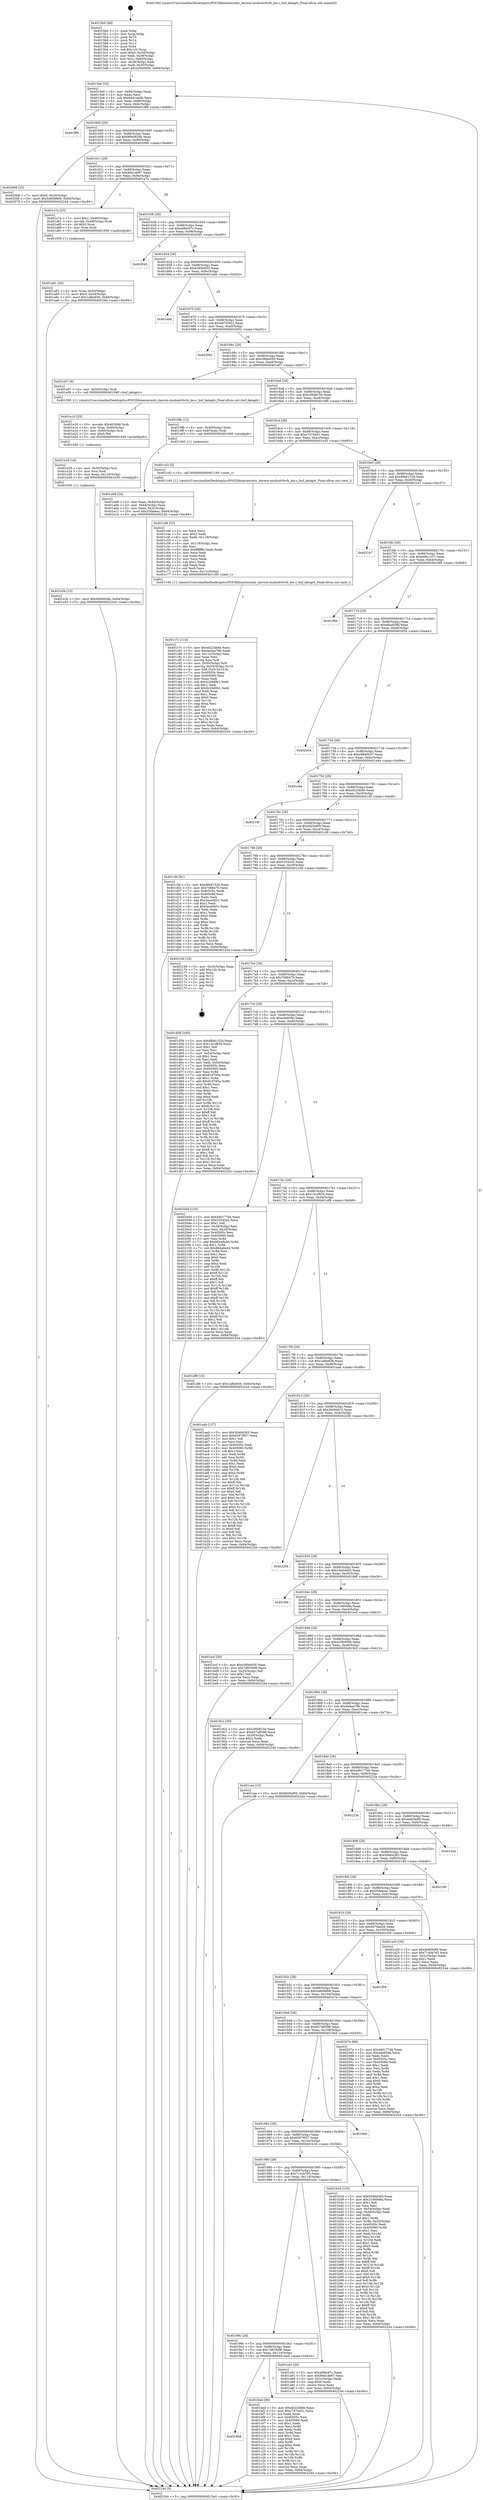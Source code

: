 digraph "0x4015b0" {
  label = "0x4015b0 (/mnt/c/Users/mathe/Desktop/tcc/POCII/binaries/extr_darwin-xnubsdvfsvfs_bio.c_buf_dataptr_Final-ollvm.out::main(0))"
  labelloc = "t"
  node[shape=record]

  Entry [label="",width=0.3,height=0.3,shape=circle,fillcolor=black,style=filled]
  "0x4015e0" [label="{
     0x4015e0 [32]\l
     | [instrs]\l
     &nbsp;&nbsp;0x4015e0 \<+6\>: mov -0x84(%rbp),%eax\l
     &nbsp;&nbsp;0x4015e6 \<+2\>: mov %eax,%ecx\l
     &nbsp;&nbsp;0x4015e8 \<+6\>: sub $0x8441abdb,%ecx\l
     &nbsp;&nbsp;0x4015ee \<+6\>: mov %eax,-0x88(%rbp)\l
     &nbsp;&nbsp;0x4015f4 \<+6\>: mov %ecx,-0x8c(%rbp)\l
     &nbsp;&nbsp;0x4015fa \<+6\>: je 0000000000401f86 \<main+0x9d6\>\l
  }"]
  "0x401f86" [label="{
     0x401f86\l
  }", style=dashed]
  "0x401600" [label="{
     0x401600 [28]\l
     | [instrs]\l
     &nbsp;&nbsp;0x401600 \<+5\>: jmp 0000000000401605 \<main+0x55\>\l
     &nbsp;&nbsp;0x401605 \<+6\>: mov -0x88(%rbp),%eax\l
     &nbsp;&nbsp;0x40160b \<+5\>: sub $0x90b083db,%eax\l
     &nbsp;&nbsp;0x401610 \<+6\>: mov %eax,-0x90(%rbp)\l
     &nbsp;&nbsp;0x401616 \<+6\>: je 0000000000402068 \<main+0xab8\>\l
  }"]
  Exit [label="",width=0.3,height=0.3,shape=circle,fillcolor=black,style=filled,peripheries=2]
  "0x402068" [label="{
     0x402068 [22]\l
     | [instrs]\l
     &nbsp;&nbsp;0x402068 \<+7\>: movl $0x0,-0x34(%rbp)\l
     &nbsp;&nbsp;0x40206f \<+10\>: movl $0x5d608868,-0x84(%rbp)\l
     &nbsp;&nbsp;0x402079 \<+5\>: jmp 0000000000402244 \<main+0xc94\>\l
  }"]
  "0x40161c" [label="{
     0x40161c [28]\l
     | [instrs]\l
     &nbsp;&nbsp;0x40161c \<+5\>: jmp 0000000000401621 \<main+0x71\>\l
     &nbsp;&nbsp;0x401621 \<+6\>: mov -0x88(%rbp),%eax\l
     &nbsp;&nbsp;0x401627 \<+5\>: sub $0x96d1de97,%eax\l
     &nbsp;&nbsp;0x40162c \<+6\>: mov %eax,-0x94(%rbp)\l
     &nbsp;&nbsp;0x401632 \<+6\>: je 0000000000401a7a \<main+0x4ca\>\l
  }"]
  "0x401e3b" [label="{
     0x401e3b [15]\l
     | [instrs]\l
     &nbsp;&nbsp;0x401e3b \<+10\>: movl $0x90b083db,-0x84(%rbp)\l
     &nbsp;&nbsp;0x401e45 \<+5\>: jmp 0000000000402244 \<main+0xc94\>\l
  }"]
  "0x401a7a" [label="{
     0x401a7a [23]\l
     | [instrs]\l
     &nbsp;&nbsp;0x401a7a \<+7\>: movl $0x1,-0x48(%rbp)\l
     &nbsp;&nbsp;0x401a81 \<+4\>: movslq -0x48(%rbp),%rax\l
     &nbsp;&nbsp;0x401a85 \<+4\>: shl $0x3,%rax\l
     &nbsp;&nbsp;0x401a89 \<+3\>: mov %rax,%rdi\l
     &nbsp;&nbsp;0x401a8c \<+5\>: call 0000000000401050 \<malloc@plt\>\l
     | [calls]\l
     &nbsp;&nbsp;0x401050 \{1\} (unknown)\l
  }"]
  "0x401638" [label="{
     0x401638 [28]\l
     | [instrs]\l
     &nbsp;&nbsp;0x401638 \<+5\>: jmp 000000000040163d \<main+0x8d\>\l
     &nbsp;&nbsp;0x40163d \<+6\>: mov -0x88(%rbp),%eax\l
     &nbsp;&nbsp;0x401643 \<+5\>: sub $0xa0fdc97c,%eax\l
     &nbsp;&nbsp;0x401648 \<+6\>: mov %eax,-0x98(%rbp)\l
     &nbsp;&nbsp;0x40164e \<+6\>: je 0000000000402045 \<main+0xa95\>\l
  }"]
  "0x401e29" [label="{
     0x401e29 [18]\l
     | [instrs]\l
     &nbsp;&nbsp;0x401e29 \<+4\>: mov -0x50(%rbp),%rsi\l
     &nbsp;&nbsp;0x401e2d \<+3\>: mov %rsi,%rdi\l
     &nbsp;&nbsp;0x401e30 \<+6\>: mov %eax,-0x120(%rbp)\l
     &nbsp;&nbsp;0x401e36 \<+5\>: call 0000000000401030 \<free@plt\>\l
     | [calls]\l
     &nbsp;&nbsp;0x401030 \{1\} (unknown)\l
  }"]
  "0x402045" [label="{
     0x402045\l
  }", style=dashed]
  "0x401654" [label="{
     0x401654 [28]\l
     | [instrs]\l
     &nbsp;&nbsp;0x401654 \<+5\>: jmp 0000000000401659 \<main+0xa9\>\l
     &nbsp;&nbsp;0x401659 \<+6\>: mov -0x88(%rbp),%eax\l
     &nbsp;&nbsp;0x40165f \<+5\>: sub $0xb385b650,%eax\l
     &nbsp;&nbsp;0x401664 \<+6\>: mov %eax,-0x9c(%rbp)\l
     &nbsp;&nbsp;0x40166a \<+6\>: je 0000000000401edd \<main+0x92d\>\l
  }"]
  "0x401e10" [label="{
     0x401e10 [25]\l
     | [instrs]\l
     &nbsp;&nbsp;0x401e10 \<+10\>: movabs $0x4030d6,%rdi\l
     &nbsp;&nbsp;0x401e1a \<+4\>: mov %rax,-0x60(%rbp)\l
     &nbsp;&nbsp;0x401e1e \<+4\>: mov -0x60(%rbp),%rsi\l
     &nbsp;&nbsp;0x401e22 \<+2\>: mov $0x0,%al\l
     &nbsp;&nbsp;0x401e24 \<+5\>: call 0000000000401040 \<printf@plt\>\l
     | [calls]\l
     &nbsp;&nbsp;0x401040 \{1\} (unknown)\l
  }"]
  "0x401edd" [label="{
     0x401edd\l
  }", style=dashed]
  "0x401670" [label="{
     0x401670 [28]\l
     | [instrs]\l
     &nbsp;&nbsp;0x401670 \<+5\>: jmp 0000000000401675 \<main+0xc5\>\l
     &nbsp;&nbsp;0x401675 \<+6\>: mov -0x88(%rbp),%eax\l
     &nbsp;&nbsp;0x40167b \<+5\>: sub $0xb67f2822,%eax\l
     &nbsp;&nbsp;0x401680 \<+6\>: mov %eax,-0xa0(%rbp)\l
     &nbsp;&nbsp;0x401686 \<+6\>: je 0000000000402002 \<main+0xa52\>\l
  }"]
  "0x401c7c" [label="{
     0x401c7c [114]\l
     | [instrs]\l
     &nbsp;&nbsp;0x401c7c \<+5\>: mov $0xeb224b8e,%ecx\l
     &nbsp;&nbsp;0x401c81 \<+5\>: mov $0x4a4aa78b,%edx\l
     &nbsp;&nbsp;0x401c86 \<+6\>: mov -0x11c(%rbp),%esi\l
     &nbsp;&nbsp;0x401c8c \<+3\>: imul %eax,%esi\l
     &nbsp;&nbsp;0x401c8f \<+3\>: movslq %esi,%r8\l
     &nbsp;&nbsp;0x401c92 \<+4\>: mov -0x50(%rbp),%r9\l
     &nbsp;&nbsp;0x401c96 \<+4\>: movslq -0x54(%rbp),%r10\l
     &nbsp;&nbsp;0x401c9a \<+4\>: mov %r8,(%r9,%r10,8)\l
     &nbsp;&nbsp;0x401c9e \<+7\>: mov 0x40505c,%eax\l
     &nbsp;&nbsp;0x401ca5 \<+7\>: mov 0x405060,%esi\l
     &nbsp;&nbsp;0x401cac \<+2\>: mov %eax,%edi\l
     &nbsp;&nbsp;0x401cae \<+6\>: sub $0x5c2dd0b1,%edi\l
     &nbsp;&nbsp;0x401cb4 \<+3\>: sub $0x1,%edi\l
     &nbsp;&nbsp;0x401cb7 \<+6\>: add $0x5c2dd0b1,%edi\l
     &nbsp;&nbsp;0x401cbd \<+3\>: imul %edi,%eax\l
     &nbsp;&nbsp;0x401cc0 \<+3\>: and $0x1,%eax\l
     &nbsp;&nbsp;0x401cc3 \<+3\>: cmp $0x0,%eax\l
     &nbsp;&nbsp;0x401cc6 \<+4\>: sete %r11b\l
     &nbsp;&nbsp;0x401cca \<+3\>: cmp $0xa,%esi\l
     &nbsp;&nbsp;0x401ccd \<+3\>: setl %bl\l
     &nbsp;&nbsp;0x401cd0 \<+3\>: mov %r11b,%r14b\l
     &nbsp;&nbsp;0x401cd3 \<+3\>: and %bl,%r14b\l
     &nbsp;&nbsp;0x401cd6 \<+3\>: xor %bl,%r11b\l
     &nbsp;&nbsp;0x401cd9 \<+3\>: or %r11b,%r14b\l
     &nbsp;&nbsp;0x401cdc \<+4\>: test $0x1,%r14b\l
     &nbsp;&nbsp;0x401ce0 \<+3\>: cmovne %edx,%ecx\l
     &nbsp;&nbsp;0x401ce3 \<+6\>: mov %ecx,-0x84(%rbp)\l
     &nbsp;&nbsp;0x401ce9 \<+5\>: jmp 0000000000402244 \<main+0xc94\>\l
  }"]
  "0x402002" [label="{
     0x402002\l
  }", style=dashed]
  "0x40168c" [label="{
     0x40168c [28]\l
     | [instrs]\l
     &nbsp;&nbsp;0x40168c \<+5\>: jmp 0000000000401691 \<main+0xe1\>\l
     &nbsp;&nbsp;0x401691 \<+6\>: mov -0x88(%rbp),%eax\l
     &nbsp;&nbsp;0x401697 \<+5\>: sub $0xc06be050,%eax\l
     &nbsp;&nbsp;0x40169c \<+6\>: mov %eax,-0xa4(%rbp)\l
     &nbsp;&nbsp;0x4016a2 \<+6\>: je 0000000000401e07 \<main+0x857\>\l
  }"]
  "0x401c48" [label="{
     0x401c48 [52]\l
     | [instrs]\l
     &nbsp;&nbsp;0x401c48 \<+2\>: xor %ecx,%ecx\l
     &nbsp;&nbsp;0x401c4a \<+5\>: mov $0x2,%edx\l
     &nbsp;&nbsp;0x401c4f \<+6\>: mov %edx,-0x118(%rbp)\l
     &nbsp;&nbsp;0x401c55 \<+1\>: cltd\l
     &nbsp;&nbsp;0x401c56 \<+6\>: mov -0x118(%rbp),%esi\l
     &nbsp;&nbsp;0x401c5c \<+2\>: idiv %esi\l
     &nbsp;&nbsp;0x401c5e \<+6\>: imul $0xfffffffe,%edx,%edx\l
     &nbsp;&nbsp;0x401c64 \<+2\>: mov %ecx,%edi\l
     &nbsp;&nbsp;0x401c66 \<+2\>: sub %edx,%edi\l
     &nbsp;&nbsp;0x401c68 \<+2\>: mov %ecx,%edx\l
     &nbsp;&nbsp;0x401c6a \<+3\>: sub $0x1,%edx\l
     &nbsp;&nbsp;0x401c6d \<+2\>: add %edx,%edi\l
     &nbsp;&nbsp;0x401c6f \<+2\>: sub %edi,%ecx\l
     &nbsp;&nbsp;0x401c71 \<+6\>: mov %ecx,-0x11c(%rbp)\l
     &nbsp;&nbsp;0x401c77 \<+5\>: call 0000000000401160 \<next_i\>\l
     | [calls]\l
     &nbsp;&nbsp;0x401160 \{1\} (/mnt/c/Users/mathe/Desktop/tcc/POCII/binaries/extr_darwin-xnubsdvfsvfs_bio.c_buf_dataptr_Final-ollvm.out::next_i)\l
  }"]
  "0x401e07" [label="{
     0x401e07 [9]\l
     | [instrs]\l
     &nbsp;&nbsp;0x401e07 \<+4\>: mov -0x50(%rbp),%rdi\l
     &nbsp;&nbsp;0x401e0b \<+5\>: call 0000000000401590 \<buf_dataptr\>\l
     | [calls]\l
     &nbsp;&nbsp;0x401590 \{1\} (/mnt/c/Users/mathe/Desktop/tcc/POCII/binaries/extr_darwin-xnubsdvfsvfs_bio.c_buf_dataptr_Final-ollvm.out::buf_dataptr)\l
  }"]
  "0x4016a8" [label="{
     0x4016a8 [28]\l
     | [instrs]\l
     &nbsp;&nbsp;0x4016a8 \<+5\>: jmp 00000000004016ad \<main+0xfd\>\l
     &nbsp;&nbsp;0x4016ad \<+6\>: mov -0x88(%rbp),%eax\l
     &nbsp;&nbsp;0x4016b3 \<+5\>: sub $0xc56d8150,%eax\l
     &nbsp;&nbsp;0x4016b8 \<+6\>: mov %eax,-0xa8(%rbp)\l
     &nbsp;&nbsp;0x4016be \<+6\>: je 00000000004019fb \<main+0x44b\>\l
  }"]
  "0x4019b8" [label="{
     0x4019b8\l
  }", style=dashed]
  "0x4019fb" [label="{
     0x4019fb [13]\l
     | [instrs]\l
     &nbsp;&nbsp;0x4019fb \<+4\>: mov -0x40(%rbp),%rax\l
     &nbsp;&nbsp;0x4019ff \<+4\>: mov 0x8(%rax),%rdi\l
     &nbsp;&nbsp;0x401a03 \<+5\>: call 0000000000401060 \<atoi@plt\>\l
     | [calls]\l
     &nbsp;&nbsp;0x401060 \{1\} (unknown)\l
  }"]
  "0x4016c4" [label="{
     0x4016c4 [28]\l
     | [instrs]\l
     &nbsp;&nbsp;0x4016c4 \<+5\>: jmp 00000000004016c9 \<main+0x119\>\l
     &nbsp;&nbsp;0x4016c9 \<+6\>: mov -0x88(%rbp),%eax\l
     &nbsp;&nbsp;0x4016cf \<+5\>: sub $0xc7474451,%eax\l
     &nbsp;&nbsp;0x4016d4 \<+6\>: mov %eax,-0xac(%rbp)\l
     &nbsp;&nbsp;0x4016da \<+6\>: je 0000000000401c43 \<main+0x693\>\l
  }"]
  "0x401bed" [label="{
     0x401bed [86]\l
     | [instrs]\l
     &nbsp;&nbsp;0x401bed \<+5\>: mov $0xeb224b8e,%eax\l
     &nbsp;&nbsp;0x401bf2 \<+5\>: mov $0xc7474451,%ecx\l
     &nbsp;&nbsp;0x401bf7 \<+2\>: xor %edx,%edx\l
     &nbsp;&nbsp;0x401bf9 \<+7\>: mov 0x40505c,%esi\l
     &nbsp;&nbsp;0x401c00 \<+7\>: mov 0x405060,%edi\l
     &nbsp;&nbsp;0x401c07 \<+3\>: sub $0x1,%edx\l
     &nbsp;&nbsp;0x401c0a \<+3\>: mov %esi,%r8d\l
     &nbsp;&nbsp;0x401c0d \<+3\>: add %edx,%r8d\l
     &nbsp;&nbsp;0x401c10 \<+4\>: imul %r8d,%esi\l
     &nbsp;&nbsp;0x401c14 \<+3\>: and $0x1,%esi\l
     &nbsp;&nbsp;0x401c17 \<+3\>: cmp $0x0,%esi\l
     &nbsp;&nbsp;0x401c1a \<+4\>: sete %r9b\l
     &nbsp;&nbsp;0x401c1e \<+3\>: cmp $0xa,%edi\l
     &nbsp;&nbsp;0x401c21 \<+4\>: setl %r10b\l
     &nbsp;&nbsp;0x401c25 \<+3\>: mov %r9b,%r11b\l
     &nbsp;&nbsp;0x401c28 \<+3\>: and %r10b,%r11b\l
     &nbsp;&nbsp;0x401c2b \<+3\>: xor %r10b,%r9b\l
     &nbsp;&nbsp;0x401c2e \<+3\>: or %r9b,%r11b\l
     &nbsp;&nbsp;0x401c31 \<+4\>: test $0x1,%r11b\l
     &nbsp;&nbsp;0x401c35 \<+3\>: cmovne %ecx,%eax\l
     &nbsp;&nbsp;0x401c38 \<+6\>: mov %eax,-0x84(%rbp)\l
     &nbsp;&nbsp;0x401c3e \<+5\>: jmp 0000000000402244 \<main+0xc94\>\l
  }"]
  "0x401c43" [label="{
     0x401c43 [5]\l
     | [instrs]\l
     &nbsp;&nbsp;0x401c43 \<+5\>: call 0000000000401160 \<next_i\>\l
     | [calls]\l
     &nbsp;&nbsp;0x401160 \{1\} (/mnt/c/Users/mathe/Desktop/tcc/POCII/binaries/extr_darwin-xnubsdvfsvfs_bio.c_buf_dataptr_Final-ollvm.out::next_i)\l
  }"]
  "0x4016e0" [label="{
     0x4016e0 [28]\l
     | [instrs]\l
     &nbsp;&nbsp;0x4016e0 \<+5\>: jmp 00000000004016e5 \<main+0x135\>\l
     &nbsp;&nbsp;0x4016e5 \<+6\>: mov -0x88(%rbp),%eax\l
     &nbsp;&nbsp;0x4016eb \<+5\>: sub $0xd6b6152b,%eax\l
     &nbsp;&nbsp;0x4016f0 \<+6\>: mov %eax,-0xb0(%rbp)\l
     &nbsp;&nbsp;0x4016f6 \<+6\>: je 00000000004021e7 \<main+0xc37\>\l
  }"]
  "0x401a91" [label="{
     0x401a91 [26]\l
     | [instrs]\l
     &nbsp;&nbsp;0x401a91 \<+4\>: mov %rax,-0x50(%rbp)\l
     &nbsp;&nbsp;0x401a95 \<+7\>: movl $0x0,-0x54(%rbp)\l
     &nbsp;&nbsp;0x401a9c \<+10\>: movl $0x1afbe656,-0x84(%rbp)\l
     &nbsp;&nbsp;0x401aa6 \<+5\>: jmp 0000000000402244 \<main+0xc94\>\l
  }"]
  "0x4021e7" [label="{
     0x4021e7\l
  }", style=dashed]
  "0x4016fc" [label="{
     0x4016fc [28]\l
     | [instrs]\l
     &nbsp;&nbsp;0x4016fc \<+5\>: jmp 0000000000401701 \<main+0x151\>\l
     &nbsp;&nbsp;0x401701 \<+6\>: mov -0x88(%rbp),%eax\l
     &nbsp;&nbsp;0x401707 \<+5\>: sub $0xe49c1237,%eax\l
     &nbsp;&nbsp;0x40170c \<+6\>: mov %eax,-0xb4(%rbp)\l
     &nbsp;&nbsp;0x401712 \<+6\>: je 0000000000401f68 \<main+0x9b8\>\l
  }"]
  "0x40199c" [label="{
     0x40199c [28]\l
     | [instrs]\l
     &nbsp;&nbsp;0x40199c \<+5\>: jmp 00000000004019a1 \<main+0x3f1\>\l
     &nbsp;&nbsp;0x4019a1 \<+6\>: mov -0x88(%rbp),%eax\l
     &nbsp;&nbsp;0x4019a7 \<+5\>: sub $0x7d8356f6,%eax\l
     &nbsp;&nbsp;0x4019ac \<+6\>: mov %eax,-0x114(%rbp)\l
     &nbsp;&nbsp;0x4019b2 \<+6\>: je 0000000000401bed \<main+0x63d\>\l
  }"]
  "0x401f68" [label="{
     0x401f68\l
  }", style=dashed]
  "0x401718" [label="{
     0x401718 [28]\l
     | [instrs]\l
     &nbsp;&nbsp;0x401718 \<+5\>: jmp 000000000040171d \<main+0x16d\>\l
     &nbsp;&nbsp;0x40171d \<+6\>: mov -0x88(%rbp),%eax\l
     &nbsp;&nbsp;0x401723 \<+5\>: sub $0xe6aa058f,%eax\l
     &nbsp;&nbsp;0x401728 \<+6\>: mov %eax,-0xb8(%rbp)\l
     &nbsp;&nbsp;0x40172e \<+6\>: je 0000000000402054 \<main+0xaa4\>\l
  }"]
  "0x401a5c" [label="{
     0x401a5c [30]\l
     | [instrs]\l
     &nbsp;&nbsp;0x401a5c \<+5\>: mov $0xa0fdc97c,%eax\l
     &nbsp;&nbsp;0x401a61 \<+5\>: mov $0x96d1de97,%ecx\l
     &nbsp;&nbsp;0x401a66 \<+3\>: mov -0x2c(%rbp),%edx\l
     &nbsp;&nbsp;0x401a69 \<+3\>: cmp $0x0,%edx\l
     &nbsp;&nbsp;0x401a6c \<+3\>: cmove %ecx,%eax\l
     &nbsp;&nbsp;0x401a6f \<+6\>: mov %eax,-0x84(%rbp)\l
     &nbsp;&nbsp;0x401a75 \<+5\>: jmp 0000000000402244 \<main+0xc94\>\l
  }"]
  "0x402054" [label="{
     0x402054\l
  }", style=dashed]
  "0x401734" [label="{
     0x401734 [28]\l
     | [instrs]\l
     &nbsp;&nbsp;0x401734 \<+5\>: jmp 0000000000401739 \<main+0x189\>\l
     &nbsp;&nbsp;0x401739 \<+6\>: mov -0x88(%rbp),%eax\l
     &nbsp;&nbsp;0x40173f \<+5\>: sub $0xe98d0037,%eax\l
     &nbsp;&nbsp;0x401744 \<+6\>: mov %eax,-0xbc(%rbp)\l
     &nbsp;&nbsp;0x40174a \<+6\>: je 0000000000401e4a \<main+0x89a\>\l
  }"]
  "0x401980" [label="{
     0x401980 [28]\l
     | [instrs]\l
     &nbsp;&nbsp;0x401980 \<+5\>: jmp 0000000000401985 \<main+0x3d5\>\l
     &nbsp;&nbsp;0x401985 \<+6\>: mov -0x88(%rbp),%eax\l
     &nbsp;&nbsp;0x40198b \<+5\>: sub $0x714cb765,%eax\l
     &nbsp;&nbsp;0x401990 \<+6\>: mov %eax,-0x110(%rbp)\l
     &nbsp;&nbsp;0x401996 \<+6\>: je 0000000000401a5c \<main+0x4ac\>\l
  }"]
  "0x401e4a" [label="{
     0x401e4a\l
  }", style=dashed]
  "0x401750" [label="{
     0x401750 [28]\l
     | [instrs]\l
     &nbsp;&nbsp;0x401750 \<+5\>: jmp 0000000000401755 \<main+0x1a5\>\l
     &nbsp;&nbsp;0x401755 \<+6\>: mov -0x88(%rbp),%eax\l
     &nbsp;&nbsp;0x40175b \<+5\>: sub $0xeb224b8e,%eax\l
     &nbsp;&nbsp;0x401760 \<+6\>: mov %eax,-0xc0(%rbp)\l
     &nbsp;&nbsp;0x401766 \<+6\>: je 000000000040218f \<main+0xbdf\>\l
  }"]
  "0x401b34" [label="{
     0x401b34 [155]\l
     | [instrs]\l
     &nbsp;&nbsp;0x401b34 \<+5\>: mov $0x50464383,%eax\l
     &nbsp;&nbsp;0x401b39 \<+5\>: mov $0x3166948a,%ecx\l
     &nbsp;&nbsp;0x401b3e \<+2\>: mov $0x1,%dl\l
     &nbsp;&nbsp;0x401b40 \<+2\>: xor %esi,%esi\l
     &nbsp;&nbsp;0x401b42 \<+3\>: mov -0x54(%rbp),%edi\l
     &nbsp;&nbsp;0x401b45 \<+3\>: cmp -0x48(%rbp),%edi\l
     &nbsp;&nbsp;0x401b48 \<+4\>: setl %r8b\l
     &nbsp;&nbsp;0x401b4c \<+4\>: and $0x1,%r8b\l
     &nbsp;&nbsp;0x401b50 \<+4\>: mov %r8b,-0x25(%rbp)\l
     &nbsp;&nbsp;0x401b54 \<+7\>: mov 0x40505c,%edi\l
     &nbsp;&nbsp;0x401b5b \<+8\>: mov 0x405060,%r9d\l
     &nbsp;&nbsp;0x401b63 \<+3\>: sub $0x1,%esi\l
     &nbsp;&nbsp;0x401b66 \<+3\>: mov %edi,%r10d\l
     &nbsp;&nbsp;0x401b69 \<+3\>: add %esi,%r10d\l
     &nbsp;&nbsp;0x401b6c \<+4\>: imul %r10d,%edi\l
     &nbsp;&nbsp;0x401b70 \<+3\>: and $0x1,%edi\l
     &nbsp;&nbsp;0x401b73 \<+3\>: cmp $0x0,%edi\l
     &nbsp;&nbsp;0x401b76 \<+4\>: sete %r8b\l
     &nbsp;&nbsp;0x401b7a \<+4\>: cmp $0xa,%r9d\l
     &nbsp;&nbsp;0x401b7e \<+4\>: setl %r11b\l
     &nbsp;&nbsp;0x401b82 \<+3\>: mov %r8b,%bl\l
     &nbsp;&nbsp;0x401b85 \<+3\>: xor $0xff,%bl\l
     &nbsp;&nbsp;0x401b88 \<+3\>: mov %r11b,%r14b\l
     &nbsp;&nbsp;0x401b8b \<+4\>: xor $0xff,%r14b\l
     &nbsp;&nbsp;0x401b8f \<+3\>: xor $0x0,%dl\l
     &nbsp;&nbsp;0x401b92 \<+3\>: mov %bl,%r15b\l
     &nbsp;&nbsp;0x401b95 \<+4\>: and $0x0,%r15b\l
     &nbsp;&nbsp;0x401b99 \<+3\>: and %dl,%r8b\l
     &nbsp;&nbsp;0x401b9c \<+3\>: mov %r14b,%r12b\l
     &nbsp;&nbsp;0x401b9f \<+4\>: and $0x0,%r12b\l
     &nbsp;&nbsp;0x401ba3 \<+3\>: and %dl,%r11b\l
     &nbsp;&nbsp;0x401ba6 \<+3\>: or %r8b,%r15b\l
     &nbsp;&nbsp;0x401ba9 \<+3\>: or %r11b,%r12b\l
     &nbsp;&nbsp;0x401bac \<+3\>: xor %r12b,%r15b\l
     &nbsp;&nbsp;0x401baf \<+3\>: or %r14b,%bl\l
     &nbsp;&nbsp;0x401bb2 \<+3\>: xor $0xff,%bl\l
     &nbsp;&nbsp;0x401bb5 \<+3\>: or $0x0,%dl\l
     &nbsp;&nbsp;0x401bb8 \<+2\>: and %dl,%bl\l
     &nbsp;&nbsp;0x401bba \<+3\>: or %bl,%r15b\l
     &nbsp;&nbsp;0x401bbd \<+4\>: test $0x1,%r15b\l
     &nbsp;&nbsp;0x401bc1 \<+3\>: cmovne %ecx,%eax\l
     &nbsp;&nbsp;0x401bc4 \<+6\>: mov %eax,-0x84(%rbp)\l
     &nbsp;&nbsp;0x401bca \<+5\>: jmp 0000000000402244 \<main+0xc94\>\l
  }"]
  "0x40218f" [label="{
     0x40218f\l
  }", style=dashed]
  "0x40176c" [label="{
     0x40176c [28]\l
     | [instrs]\l
     &nbsp;&nbsp;0x40176c \<+5\>: jmp 0000000000401771 \<main+0x1c1\>\l
     &nbsp;&nbsp;0x401771 \<+6\>: mov -0x88(%rbp),%eax\l
     &nbsp;&nbsp;0x401777 \<+5\>: sub $0xfd25ef05,%eax\l
     &nbsp;&nbsp;0x40177c \<+6\>: mov %eax,-0xc4(%rbp)\l
     &nbsp;&nbsp;0x401782 \<+6\>: je 0000000000401cfd \<main+0x74d\>\l
  }"]
  "0x401964" [label="{
     0x401964 [28]\l
     | [instrs]\l
     &nbsp;&nbsp;0x401964 \<+5\>: jmp 0000000000401969 \<main+0x3b9\>\l
     &nbsp;&nbsp;0x401969 \<+6\>: mov -0x88(%rbp),%eax\l
     &nbsp;&nbsp;0x40196f \<+5\>: sub $0x65979f37,%eax\l
     &nbsp;&nbsp;0x401974 \<+6\>: mov %eax,-0x10c(%rbp)\l
     &nbsp;&nbsp;0x40197a \<+6\>: je 0000000000401b34 \<main+0x584\>\l
  }"]
  "0x401cfd" [label="{
     0x401cfd [91]\l
     | [instrs]\l
     &nbsp;&nbsp;0x401cfd \<+5\>: mov $0xd6b6152b,%eax\l
     &nbsp;&nbsp;0x401d02 \<+5\>: mov $0x7086470,%ecx\l
     &nbsp;&nbsp;0x401d07 \<+7\>: mov 0x40505c,%edx\l
     &nbsp;&nbsp;0x401d0e \<+7\>: mov 0x405060,%esi\l
     &nbsp;&nbsp;0x401d15 \<+2\>: mov %edx,%edi\l
     &nbsp;&nbsp;0x401d17 \<+6\>: add $0x5ece0651,%edi\l
     &nbsp;&nbsp;0x401d1d \<+3\>: sub $0x1,%edi\l
     &nbsp;&nbsp;0x401d20 \<+6\>: sub $0x5ece0651,%edi\l
     &nbsp;&nbsp;0x401d26 \<+3\>: imul %edi,%edx\l
     &nbsp;&nbsp;0x401d29 \<+3\>: and $0x1,%edx\l
     &nbsp;&nbsp;0x401d2c \<+3\>: cmp $0x0,%edx\l
     &nbsp;&nbsp;0x401d2f \<+4\>: sete %r8b\l
     &nbsp;&nbsp;0x401d33 \<+3\>: cmp $0xa,%esi\l
     &nbsp;&nbsp;0x401d36 \<+4\>: setl %r9b\l
     &nbsp;&nbsp;0x401d3a \<+3\>: mov %r8b,%r10b\l
     &nbsp;&nbsp;0x401d3d \<+3\>: and %r9b,%r10b\l
     &nbsp;&nbsp;0x401d40 \<+3\>: xor %r9b,%r8b\l
     &nbsp;&nbsp;0x401d43 \<+3\>: or %r8b,%r10b\l
     &nbsp;&nbsp;0x401d46 \<+4\>: test $0x1,%r10b\l
     &nbsp;&nbsp;0x401d4a \<+3\>: cmovne %ecx,%eax\l
     &nbsp;&nbsp;0x401d4d \<+6\>: mov %eax,-0x84(%rbp)\l
     &nbsp;&nbsp;0x401d53 \<+5\>: jmp 0000000000402244 \<main+0xc94\>\l
  }"]
  "0x401788" [label="{
     0x401788 [28]\l
     | [instrs]\l
     &nbsp;&nbsp;0x401788 \<+5\>: jmp 000000000040178d \<main+0x1dd\>\l
     &nbsp;&nbsp;0x40178d \<+6\>: mov -0x88(%rbp),%eax\l
     &nbsp;&nbsp;0x401793 \<+5\>: sub $0x52542e2,%eax\l
     &nbsp;&nbsp;0x401798 \<+6\>: mov %eax,-0xc8(%rbp)\l
     &nbsp;&nbsp;0x40179e \<+6\>: je 000000000040216d \<main+0xbbd\>\l
  }"]
  "0x4019e0" [label="{
     0x4019e0\l
  }", style=dashed]
  "0x40216d" [label="{
     0x40216d [19]\l
     | [instrs]\l
     &nbsp;&nbsp;0x40216d \<+3\>: mov -0x24(%rbp),%eax\l
     &nbsp;&nbsp;0x402170 \<+7\>: add $0x120,%rsp\l
     &nbsp;&nbsp;0x402177 \<+1\>: pop %rbx\l
     &nbsp;&nbsp;0x402178 \<+2\>: pop %r12\l
     &nbsp;&nbsp;0x40217a \<+2\>: pop %r14\l
     &nbsp;&nbsp;0x40217c \<+2\>: pop %r15\l
     &nbsp;&nbsp;0x40217e \<+1\>: pop %rbp\l
     &nbsp;&nbsp;0x40217f \<+1\>: ret\l
  }"]
  "0x4017a4" [label="{
     0x4017a4 [28]\l
     | [instrs]\l
     &nbsp;&nbsp;0x4017a4 \<+5\>: jmp 00000000004017a9 \<main+0x1f9\>\l
     &nbsp;&nbsp;0x4017a9 \<+6\>: mov -0x88(%rbp),%eax\l
     &nbsp;&nbsp;0x4017af \<+5\>: sub $0x7086470,%eax\l
     &nbsp;&nbsp;0x4017b4 \<+6\>: mov %eax,-0xcc(%rbp)\l
     &nbsp;&nbsp;0x4017ba \<+6\>: je 0000000000401d58 \<main+0x7a8\>\l
  }"]
  "0x401948" [label="{
     0x401948 [28]\l
     | [instrs]\l
     &nbsp;&nbsp;0x401948 \<+5\>: jmp 000000000040194d \<main+0x39d\>\l
     &nbsp;&nbsp;0x40194d \<+6\>: mov -0x88(%rbp),%eax\l
     &nbsp;&nbsp;0x401953 \<+5\>: sub $0x627e8598,%eax\l
     &nbsp;&nbsp;0x401958 \<+6\>: mov %eax,-0x108(%rbp)\l
     &nbsp;&nbsp;0x40195e \<+6\>: je 00000000004019e0 \<main+0x430\>\l
  }"]
  "0x401d58" [label="{
     0x401d58 [160]\l
     | [instrs]\l
     &nbsp;&nbsp;0x401d58 \<+5\>: mov $0xd6b6152b,%eax\l
     &nbsp;&nbsp;0x401d5d \<+5\>: mov $0x13ccf834,%ecx\l
     &nbsp;&nbsp;0x401d62 \<+2\>: mov $0x1,%dl\l
     &nbsp;&nbsp;0x401d64 \<+2\>: xor %esi,%esi\l
     &nbsp;&nbsp;0x401d66 \<+3\>: mov -0x54(%rbp),%edi\l
     &nbsp;&nbsp;0x401d69 \<+3\>: sub $0x1,%esi\l
     &nbsp;&nbsp;0x401d6c \<+2\>: sub %esi,%edi\l
     &nbsp;&nbsp;0x401d6e \<+3\>: mov %edi,-0x54(%rbp)\l
     &nbsp;&nbsp;0x401d71 \<+7\>: mov 0x40505c,%esi\l
     &nbsp;&nbsp;0x401d78 \<+7\>: mov 0x405060,%edi\l
     &nbsp;&nbsp;0x401d7f \<+3\>: mov %esi,%r8d\l
     &nbsp;&nbsp;0x401d82 \<+7\>: sub $0x919785a,%r8d\l
     &nbsp;&nbsp;0x401d89 \<+4\>: sub $0x1,%r8d\l
     &nbsp;&nbsp;0x401d8d \<+7\>: add $0x919785a,%r8d\l
     &nbsp;&nbsp;0x401d94 \<+4\>: imul %r8d,%esi\l
     &nbsp;&nbsp;0x401d98 \<+3\>: and $0x1,%esi\l
     &nbsp;&nbsp;0x401d9b \<+3\>: cmp $0x0,%esi\l
     &nbsp;&nbsp;0x401d9e \<+4\>: sete %r9b\l
     &nbsp;&nbsp;0x401da2 \<+3\>: cmp $0xa,%edi\l
     &nbsp;&nbsp;0x401da5 \<+4\>: setl %r10b\l
     &nbsp;&nbsp;0x401da9 \<+3\>: mov %r9b,%r11b\l
     &nbsp;&nbsp;0x401dac \<+4\>: xor $0xff,%r11b\l
     &nbsp;&nbsp;0x401db0 \<+3\>: mov %r10b,%bl\l
     &nbsp;&nbsp;0x401db3 \<+3\>: xor $0xff,%bl\l
     &nbsp;&nbsp;0x401db6 \<+3\>: xor $0x1,%dl\l
     &nbsp;&nbsp;0x401db9 \<+3\>: mov %r11b,%r14b\l
     &nbsp;&nbsp;0x401dbc \<+4\>: and $0xff,%r14b\l
     &nbsp;&nbsp;0x401dc0 \<+3\>: and %dl,%r9b\l
     &nbsp;&nbsp;0x401dc3 \<+3\>: mov %bl,%r15b\l
     &nbsp;&nbsp;0x401dc6 \<+4\>: and $0xff,%r15b\l
     &nbsp;&nbsp;0x401dca \<+3\>: and %dl,%r10b\l
     &nbsp;&nbsp;0x401dcd \<+3\>: or %r9b,%r14b\l
     &nbsp;&nbsp;0x401dd0 \<+3\>: or %r10b,%r15b\l
     &nbsp;&nbsp;0x401dd3 \<+3\>: xor %r15b,%r14b\l
     &nbsp;&nbsp;0x401dd6 \<+3\>: or %bl,%r11b\l
     &nbsp;&nbsp;0x401dd9 \<+4\>: xor $0xff,%r11b\l
     &nbsp;&nbsp;0x401ddd \<+3\>: or $0x1,%dl\l
     &nbsp;&nbsp;0x401de0 \<+3\>: and %dl,%r11b\l
     &nbsp;&nbsp;0x401de3 \<+3\>: or %r11b,%r14b\l
     &nbsp;&nbsp;0x401de6 \<+4\>: test $0x1,%r14b\l
     &nbsp;&nbsp;0x401dea \<+3\>: cmovne %ecx,%eax\l
     &nbsp;&nbsp;0x401ded \<+6\>: mov %eax,-0x84(%rbp)\l
     &nbsp;&nbsp;0x401df3 \<+5\>: jmp 0000000000402244 \<main+0xc94\>\l
  }"]
  "0x4017c0" [label="{
     0x4017c0 [28]\l
     | [instrs]\l
     &nbsp;&nbsp;0x4017c0 \<+5\>: jmp 00000000004017c5 \<main+0x215\>\l
     &nbsp;&nbsp;0x4017c5 \<+6\>: mov -0x88(%rbp),%eax\l
     &nbsp;&nbsp;0x4017cb \<+5\>: sub $0xade659e,%eax\l
     &nbsp;&nbsp;0x4017d0 \<+6\>: mov %eax,-0xd0(%rbp)\l
     &nbsp;&nbsp;0x4017d6 \<+6\>: je 00000000004020d4 \<main+0xb24\>\l
  }"]
  "0x40207e" [label="{
     0x40207e [86]\l
     | [instrs]\l
     &nbsp;&nbsp;0x40207e \<+5\>: mov $0x4d0177eb,%eax\l
     &nbsp;&nbsp;0x402083 \<+5\>: mov $0xade659e,%ecx\l
     &nbsp;&nbsp;0x402088 \<+2\>: xor %edx,%edx\l
     &nbsp;&nbsp;0x40208a \<+7\>: mov 0x40505c,%esi\l
     &nbsp;&nbsp;0x402091 \<+7\>: mov 0x405060,%edi\l
     &nbsp;&nbsp;0x402098 \<+3\>: sub $0x1,%edx\l
     &nbsp;&nbsp;0x40209b \<+3\>: mov %esi,%r8d\l
     &nbsp;&nbsp;0x40209e \<+3\>: add %edx,%r8d\l
     &nbsp;&nbsp;0x4020a1 \<+4\>: imul %r8d,%esi\l
     &nbsp;&nbsp;0x4020a5 \<+3\>: and $0x1,%esi\l
     &nbsp;&nbsp;0x4020a8 \<+3\>: cmp $0x0,%esi\l
     &nbsp;&nbsp;0x4020ab \<+4\>: sete %r9b\l
     &nbsp;&nbsp;0x4020af \<+3\>: cmp $0xa,%edi\l
     &nbsp;&nbsp;0x4020b2 \<+4\>: setl %r10b\l
     &nbsp;&nbsp;0x4020b6 \<+3\>: mov %r9b,%r11b\l
     &nbsp;&nbsp;0x4020b9 \<+3\>: and %r10b,%r11b\l
     &nbsp;&nbsp;0x4020bc \<+3\>: xor %r10b,%r9b\l
     &nbsp;&nbsp;0x4020bf \<+3\>: or %r9b,%r11b\l
     &nbsp;&nbsp;0x4020c2 \<+4\>: test $0x1,%r11b\l
     &nbsp;&nbsp;0x4020c6 \<+3\>: cmovne %ecx,%eax\l
     &nbsp;&nbsp;0x4020c9 \<+6\>: mov %eax,-0x84(%rbp)\l
     &nbsp;&nbsp;0x4020cf \<+5\>: jmp 0000000000402244 \<main+0xc94\>\l
  }"]
  "0x4020d4" [label="{
     0x4020d4 [153]\l
     | [instrs]\l
     &nbsp;&nbsp;0x4020d4 \<+5\>: mov $0x4d0177eb,%eax\l
     &nbsp;&nbsp;0x4020d9 \<+5\>: mov $0x52542e2,%ecx\l
     &nbsp;&nbsp;0x4020de \<+2\>: mov $0x1,%dl\l
     &nbsp;&nbsp;0x4020e0 \<+3\>: mov -0x34(%rbp),%esi\l
     &nbsp;&nbsp;0x4020e3 \<+3\>: mov %esi,-0x24(%rbp)\l
     &nbsp;&nbsp;0x4020e6 \<+7\>: mov 0x40505c,%esi\l
     &nbsp;&nbsp;0x4020ed \<+7\>: mov 0x405060,%edi\l
     &nbsp;&nbsp;0x4020f4 \<+3\>: mov %esi,%r8d\l
     &nbsp;&nbsp;0x4020f7 \<+7\>: add $0x864a9a44,%r8d\l
     &nbsp;&nbsp;0x4020fe \<+4\>: sub $0x1,%r8d\l
     &nbsp;&nbsp;0x402102 \<+7\>: sub $0x864a9a44,%r8d\l
     &nbsp;&nbsp;0x402109 \<+4\>: imul %r8d,%esi\l
     &nbsp;&nbsp;0x40210d \<+3\>: and $0x1,%esi\l
     &nbsp;&nbsp;0x402110 \<+3\>: cmp $0x0,%esi\l
     &nbsp;&nbsp;0x402113 \<+4\>: sete %r9b\l
     &nbsp;&nbsp;0x402117 \<+3\>: cmp $0xa,%edi\l
     &nbsp;&nbsp;0x40211a \<+4\>: setl %r10b\l
     &nbsp;&nbsp;0x40211e \<+3\>: mov %r9b,%r11b\l
     &nbsp;&nbsp;0x402121 \<+4\>: xor $0xff,%r11b\l
     &nbsp;&nbsp;0x402125 \<+3\>: mov %r10b,%bl\l
     &nbsp;&nbsp;0x402128 \<+3\>: xor $0xff,%bl\l
     &nbsp;&nbsp;0x40212b \<+3\>: xor $0x1,%dl\l
     &nbsp;&nbsp;0x40212e \<+3\>: mov %r11b,%r14b\l
     &nbsp;&nbsp;0x402131 \<+4\>: and $0xff,%r14b\l
     &nbsp;&nbsp;0x402135 \<+3\>: and %dl,%r9b\l
     &nbsp;&nbsp;0x402138 \<+3\>: mov %bl,%r15b\l
     &nbsp;&nbsp;0x40213b \<+4\>: and $0xff,%r15b\l
     &nbsp;&nbsp;0x40213f \<+3\>: and %dl,%r10b\l
     &nbsp;&nbsp;0x402142 \<+3\>: or %r9b,%r14b\l
     &nbsp;&nbsp;0x402145 \<+3\>: or %r10b,%r15b\l
     &nbsp;&nbsp;0x402148 \<+3\>: xor %r15b,%r14b\l
     &nbsp;&nbsp;0x40214b \<+3\>: or %bl,%r11b\l
     &nbsp;&nbsp;0x40214e \<+4\>: xor $0xff,%r11b\l
     &nbsp;&nbsp;0x402152 \<+3\>: or $0x1,%dl\l
     &nbsp;&nbsp;0x402155 \<+3\>: and %dl,%r11b\l
     &nbsp;&nbsp;0x402158 \<+3\>: or %r11b,%r14b\l
     &nbsp;&nbsp;0x40215b \<+4\>: test $0x1,%r14b\l
     &nbsp;&nbsp;0x40215f \<+3\>: cmovne %ecx,%eax\l
     &nbsp;&nbsp;0x402162 \<+6\>: mov %eax,-0x84(%rbp)\l
     &nbsp;&nbsp;0x402168 \<+5\>: jmp 0000000000402244 \<main+0xc94\>\l
  }"]
  "0x4017dc" [label="{
     0x4017dc [28]\l
     | [instrs]\l
     &nbsp;&nbsp;0x4017dc \<+5\>: jmp 00000000004017e1 \<main+0x231\>\l
     &nbsp;&nbsp;0x4017e1 \<+6\>: mov -0x88(%rbp),%eax\l
     &nbsp;&nbsp;0x4017e7 \<+5\>: sub $0x13ccf834,%eax\l
     &nbsp;&nbsp;0x4017ec \<+6\>: mov %eax,-0xd4(%rbp)\l
     &nbsp;&nbsp;0x4017f2 \<+6\>: je 0000000000401df8 \<main+0x848\>\l
  }"]
  "0x40192c" [label="{
     0x40192c [28]\l
     | [instrs]\l
     &nbsp;&nbsp;0x40192c \<+5\>: jmp 0000000000401931 \<main+0x381\>\l
     &nbsp;&nbsp;0x401931 \<+6\>: mov -0x88(%rbp),%eax\l
     &nbsp;&nbsp;0x401937 \<+5\>: sub $0x5d608868,%eax\l
     &nbsp;&nbsp;0x40193c \<+6\>: mov %eax,-0x104(%rbp)\l
     &nbsp;&nbsp;0x401942 \<+6\>: je 000000000040207e \<main+0xace\>\l
  }"]
  "0x401df8" [label="{
     0x401df8 [15]\l
     | [instrs]\l
     &nbsp;&nbsp;0x401df8 \<+10\>: movl $0x1afbe656,-0x84(%rbp)\l
     &nbsp;&nbsp;0x401e02 \<+5\>: jmp 0000000000402244 \<main+0xc94\>\l
  }"]
  "0x4017f8" [label="{
     0x4017f8 [28]\l
     | [instrs]\l
     &nbsp;&nbsp;0x4017f8 \<+5\>: jmp 00000000004017fd \<main+0x24d\>\l
     &nbsp;&nbsp;0x4017fd \<+6\>: mov -0x88(%rbp),%eax\l
     &nbsp;&nbsp;0x401803 \<+5\>: sub $0x1afbe656,%eax\l
     &nbsp;&nbsp;0x401808 \<+6\>: mov %eax,-0xd8(%rbp)\l
     &nbsp;&nbsp;0x40180e \<+6\>: je 0000000000401aab \<main+0x4fb\>\l
  }"]
  "0x401f59" [label="{
     0x401f59\l
  }", style=dashed]
  "0x401aab" [label="{
     0x401aab [137]\l
     | [instrs]\l
     &nbsp;&nbsp;0x401aab \<+5\>: mov $0x50464383,%eax\l
     &nbsp;&nbsp;0x401ab0 \<+5\>: mov $0x65979f37,%ecx\l
     &nbsp;&nbsp;0x401ab5 \<+2\>: mov $0x1,%dl\l
     &nbsp;&nbsp;0x401ab7 \<+2\>: xor %esi,%esi\l
     &nbsp;&nbsp;0x401ab9 \<+7\>: mov 0x40505c,%edi\l
     &nbsp;&nbsp;0x401ac0 \<+8\>: mov 0x405060,%r8d\l
     &nbsp;&nbsp;0x401ac8 \<+3\>: sub $0x1,%esi\l
     &nbsp;&nbsp;0x401acb \<+3\>: mov %edi,%r9d\l
     &nbsp;&nbsp;0x401ace \<+3\>: add %esi,%r9d\l
     &nbsp;&nbsp;0x401ad1 \<+4\>: imul %r9d,%edi\l
     &nbsp;&nbsp;0x401ad5 \<+3\>: and $0x1,%edi\l
     &nbsp;&nbsp;0x401ad8 \<+3\>: cmp $0x0,%edi\l
     &nbsp;&nbsp;0x401adb \<+4\>: sete %r10b\l
     &nbsp;&nbsp;0x401adf \<+4\>: cmp $0xa,%r8d\l
     &nbsp;&nbsp;0x401ae3 \<+4\>: setl %r11b\l
     &nbsp;&nbsp;0x401ae7 \<+3\>: mov %r10b,%bl\l
     &nbsp;&nbsp;0x401aea \<+3\>: xor $0xff,%bl\l
     &nbsp;&nbsp;0x401aed \<+3\>: mov %r11b,%r14b\l
     &nbsp;&nbsp;0x401af0 \<+4\>: xor $0xff,%r14b\l
     &nbsp;&nbsp;0x401af4 \<+3\>: xor $0x0,%dl\l
     &nbsp;&nbsp;0x401af7 \<+3\>: mov %bl,%r15b\l
     &nbsp;&nbsp;0x401afa \<+4\>: and $0x0,%r15b\l
     &nbsp;&nbsp;0x401afe \<+3\>: and %dl,%r10b\l
     &nbsp;&nbsp;0x401b01 \<+3\>: mov %r14b,%r12b\l
     &nbsp;&nbsp;0x401b04 \<+4\>: and $0x0,%r12b\l
     &nbsp;&nbsp;0x401b08 \<+3\>: and %dl,%r11b\l
     &nbsp;&nbsp;0x401b0b \<+3\>: or %r10b,%r15b\l
     &nbsp;&nbsp;0x401b0e \<+3\>: or %r11b,%r12b\l
     &nbsp;&nbsp;0x401b11 \<+3\>: xor %r12b,%r15b\l
     &nbsp;&nbsp;0x401b14 \<+3\>: or %r14b,%bl\l
     &nbsp;&nbsp;0x401b17 \<+3\>: xor $0xff,%bl\l
     &nbsp;&nbsp;0x401b1a \<+3\>: or $0x0,%dl\l
     &nbsp;&nbsp;0x401b1d \<+2\>: and %dl,%bl\l
     &nbsp;&nbsp;0x401b1f \<+3\>: or %bl,%r15b\l
     &nbsp;&nbsp;0x401b22 \<+4\>: test $0x1,%r15b\l
     &nbsp;&nbsp;0x401b26 \<+3\>: cmovne %ecx,%eax\l
     &nbsp;&nbsp;0x401b29 \<+6\>: mov %eax,-0x84(%rbp)\l
     &nbsp;&nbsp;0x401b2f \<+5\>: jmp 0000000000402244 \<main+0xc94\>\l
  }"]
  "0x401814" [label="{
     0x401814 [28]\l
     | [instrs]\l
     &nbsp;&nbsp;0x401814 \<+5\>: jmp 0000000000401819 \<main+0x269\>\l
     &nbsp;&nbsp;0x401819 \<+6\>: mov -0x88(%rbp),%eax\l
     &nbsp;&nbsp;0x40181f \<+5\>: sub $0x20e9dd10,%eax\l
     &nbsp;&nbsp;0x401824 \<+6\>: mov %eax,-0xdc(%rbp)\l
     &nbsp;&nbsp;0x40182a \<+6\>: je 0000000000402209 \<main+0xc59\>\l
  }"]
  "0x401910" [label="{
     0x401910 [28]\l
     | [instrs]\l
     &nbsp;&nbsp;0x401910 \<+5\>: jmp 0000000000401915 \<main+0x365\>\l
     &nbsp;&nbsp;0x401915 \<+6\>: mov -0x88(%rbp),%eax\l
     &nbsp;&nbsp;0x40191b \<+5\>: sub $0x5679a426,%eax\l
     &nbsp;&nbsp;0x401920 \<+6\>: mov %eax,-0x100(%rbp)\l
     &nbsp;&nbsp;0x401926 \<+6\>: je 0000000000401f59 \<main+0x9a9\>\l
  }"]
  "0x402209" [label="{
     0x402209\l
  }", style=dashed]
  "0x401830" [label="{
     0x401830 [28]\l
     | [instrs]\l
     &nbsp;&nbsp;0x401830 \<+5\>: jmp 0000000000401835 \<main+0x285\>\l
     &nbsp;&nbsp;0x401835 \<+6\>: mov -0x88(%rbp),%eax\l
     &nbsp;&nbsp;0x40183b \<+5\>: sub $0x24e5d4d3,%eax\l
     &nbsp;&nbsp;0x401840 \<+6\>: mov %eax,-0xe0(%rbp)\l
     &nbsp;&nbsp;0x401846 \<+6\>: je 0000000000401fe6 \<main+0xa36\>\l
  }"]
  "0x401a20" [label="{
     0x401a20 [30]\l
     | [instrs]\l
     &nbsp;&nbsp;0x401a20 \<+5\>: mov $0x4efd3e98,%eax\l
     &nbsp;&nbsp;0x401a25 \<+5\>: mov $0x714cb765,%ecx\l
     &nbsp;&nbsp;0x401a2a \<+3\>: mov -0x2c(%rbp),%edx\l
     &nbsp;&nbsp;0x401a2d \<+3\>: cmp $0x1,%edx\l
     &nbsp;&nbsp;0x401a30 \<+3\>: cmovl %ecx,%eax\l
     &nbsp;&nbsp;0x401a33 \<+6\>: mov %eax,-0x84(%rbp)\l
     &nbsp;&nbsp;0x401a39 \<+5\>: jmp 0000000000402244 \<main+0xc94\>\l
  }"]
  "0x401fe6" [label="{
     0x401fe6\l
  }", style=dashed]
  "0x40184c" [label="{
     0x40184c [28]\l
     | [instrs]\l
     &nbsp;&nbsp;0x40184c \<+5\>: jmp 0000000000401851 \<main+0x2a1\>\l
     &nbsp;&nbsp;0x401851 \<+6\>: mov -0x88(%rbp),%eax\l
     &nbsp;&nbsp;0x401857 \<+5\>: sub $0x3166948a,%eax\l
     &nbsp;&nbsp;0x40185c \<+6\>: mov %eax,-0xe4(%rbp)\l
     &nbsp;&nbsp;0x401862 \<+6\>: je 0000000000401bcf \<main+0x61f\>\l
  }"]
  "0x4018f4" [label="{
     0x4018f4 [28]\l
     | [instrs]\l
     &nbsp;&nbsp;0x4018f4 \<+5\>: jmp 00000000004018f9 \<main+0x349\>\l
     &nbsp;&nbsp;0x4018f9 \<+6\>: mov -0x88(%rbp),%eax\l
     &nbsp;&nbsp;0x4018ff \<+5\>: sub $0x55fabeac,%eax\l
     &nbsp;&nbsp;0x401904 \<+6\>: mov %eax,-0xfc(%rbp)\l
     &nbsp;&nbsp;0x40190a \<+6\>: je 0000000000401a20 \<main+0x470\>\l
  }"]
  "0x401bcf" [label="{
     0x401bcf [30]\l
     | [instrs]\l
     &nbsp;&nbsp;0x401bcf \<+5\>: mov $0xc06be050,%eax\l
     &nbsp;&nbsp;0x401bd4 \<+5\>: mov $0x7d8356f6,%ecx\l
     &nbsp;&nbsp;0x401bd9 \<+3\>: mov -0x25(%rbp),%dl\l
     &nbsp;&nbsp;0x401bdc \<+3\>: test $0x1,%dl\l
     &nbsp;&nbsp;0x401bdf \<+3\>: cmovne %ecx,%eax\l
     &nbsp;&nbsp;0x401be2 \<+6\>: mov %eax,-0x84(%rbp)\l
     &nbsp;&nbsp;0x401be8 \<+5\>: jmp 0000000000402244 \<main+0xc94\>\l
  }"]
  "0x401868" [label="{
     0x401868 [28]\l
     | [instrs]\l
     &nbsp;&nbsp;0x401868 \<+5\>: jmp 000000000040186d \<main+0x2bd\>\l
     &nbsp;&nbsp;0x40186d \<+6\>: mov -0x88(%rbp),%eax\l
     &nbsp;&nbsp;0x401873 \<+5\>: sub $0x420b0006,%eax\l
     &nbsp;&nbsp;0x401878 \<+6\>: mov %eax,-0xe8(%rbp)\l
     &nbsp;&nbsp;0x40187e \<+6\>: je 00000000004019c2 \<main+0x412\>\l
  }"]
  "0x402180" [label="{
     0x402180\l
  }", style=dashed]
  "0x4019c2" [label="{
     0x4019c2 [30]\l
     | [instrs]\l
     &nbsp;&nbsp;0x4019c2 \<+5\>: mov $0xc56d8150,%eax\l
     &nbsp;&nbsp;0x4019c7 \<+5\>: mov $0x627e8598,%ecx\l
     &nbsp;&nbsp;0x4019cc \<+3\>: mov -0x30(%rbp),%edx\l
     &nbsp;&nbsp;0x4019cf \<+3\>: cmp $0x2,%edx\l
     &nbsp;&nbsp;0x4019d2 \<+3\>: cmovne %ecx,%eax\l
     &nbsp;&nbsp;0x4019d5 \<+6\>: mov %eax,-0x84(%rbp)\l
     &nbsp;&nbsp;0x4019db \<+5\>: jmp 0000000000402244 \<main+0xc94\>\l
  }"]
  "0x401884" [label="{
     0x401884 [28]\l
     | [instrs]\l
     &nbsp;&nbsp;0x401884 \<+5\>: jmp 0000000000401889 \<main+0x2d9\>\l
     &nbsp;&nbsp;0x401889 \<+6\>: mov -0x88(%rbp),%eax\l
     &nbsp;&nbsp;0x40188f \<+5\>: sub $0x4a4aa78b,%eax\l
     &nbsp;&nbsp;0x401894 \<+6\>: mov %eax,-0xec(%rbp)\l
     &nbsp;&nbsp;0x40189a \<+6\>: je 0000000000401cee \<main+0x73e\>\l
  }"]
  "0x402244" [label="{
     0x402244 [5]\l
     | [instrs]\l
     &nbsp;&nbsp;0x402244 \<+5\>: jmp 00000000004015e0 \<main+0x30\>\l
  }"]
  "0x4015b0" [label="{
     0x4015b0 [48]\l
     | [instrs]\l
     &nbsp;&nbsp;0x4015b0 \<+1\>: push %rbp\l
     &nbsp;&nbsp;0x4015b1 \<+3\>: mov %rsp,%rbp\l
     &nbsp;&nbsp;0x4015b4 \<+2\>: push %r15\l
     &nbsp;&nbsp;0x4015b6 \<+2\>: push %r14\l
     &nbsp;&nbsp;0x4015b8 \<+2\>: push %r12\l
     &nbsp;&nbsp;0x4015ba \<+1\>: push %rbx\l
     &nbsp;&nbsp;0x4015bb \<+7\>: sub $0x120,%rsp\l
     &nbsp;&nbsp;0x4015c2 \<+7\>: movl $0x0,-0x34(%rbp)\l
     &nbsp;&nbsp;0x4015c9 \<+3\>: mov %edi,-0x38(%rbp)\l
     &nbsp;&nbsp;0x4015cc \<+4\>: mov %rsi,-0x40(%rbp)\l
     &nbsp;&nbsp;0x4015d0 \<+3\>: mov -0x38(%rbp),%edi\l
     &nbsp;&nbsp;0x4015d3 \<+3\>: mov %edi,-0x30(%rbp)\l
     &nbsp;&nbsp;0x4015d6 \<+10\>: movl $0x420b0006,-0x84(%rbp)\l
  }"]
  "0x401a08" [label="{
     0x401a08 [24]\l
     | [instrs]\l
     &nbsp;&nbsp;0x401a08 \<+3\>: mov %eax,-0x44(%rbp)\l
     &nbsp;&nbsp;0x401a0b \<+3\>: mov -0x44(%rbp),%eax\l
     &nbsp;&nbsp;0x401a0e \<+3\>: mov %eax,-0x2c(%rbp)\l
     &nbsp;&nbsp;0x401a11 \<+10\>: movl $0x55fabeac,-0x84(%rbp)\l
     &nbsp;&nbsp;0x401a1b \<+5\>: jmp 0000000000402244 \<main+0xc94\>\l
  }"]
  "0x4018d8" [label="{
     0x4018d8 [28]\l
     | [instrs]\l
     &nbsp;&nbsp;0x4018d8 \<+5\>: jmp 00000000004018dd \<main+0x32d\>\l
     &nbsp;&nbsp;0x4018dd \<+6\>: mov -0x88(%rbp),%eax\l
     &nbsp;&nbsp;0x4018e3 \<+5\>: sub $0x50464383,%eax\l
     &nbsp;&nbsp;0x4018e8 \<+6\>: mov %eax,-0xf8(%rbp)\l
     &nbsp;&nbsp;0x4018ee \<+6\>: je 0000000000402180 \<main+0xbd0\>\l
  }"]
  "0x401cee" [label="{
     0x401cee [15]\l
     | [instrs]\l
     &nbsp;&nbsp;0x401cee \<+10\>: movl $0xfd25ef05,-0x84(%rbp)\l
     &nbsp;&nbsp;0x401cf8 \<+5\>: jmp 0000000000402244 \<main+0xc94\>\l
  }"]
  "0x4018a0" [label="{
     0x4018a0 [28]\l
     | [instrs]\l
     &nbsp;&nbsp;0x4018a0 \<+5\>: jmp 00000000004018a5 \<main+0x2f5\>\l
     &nbsp;&nbsp;0x4018a5 \<+6\>: mov -0x88(%rbp),%eax\l
     &nbsp;&nbsp;0x4018ab \<+5\>: sub $0x4d0177eb,%eax\l
     &nbsp;&nbsp;0x4018b0 \<+6\>: mov %eax,-0xf0(%rbp)\l
     &nbsp;&nbsp;0x4018b6 \<+6\>: je 000000000040223a \<main+0xc8a\>\l
  }"]
  "0x401a3e" [label="{
     0x401a3e\l
  }", style=dashed]
  "0x40223a" [label="{
     0x40223a\l
  }", style=dashed]
  "0x4018bc" [label="{
     0x4018bc [28]\l
     | [instrs]\l
     &nbsp;&nbsp;0x4018bc \<+5\>: jmp 00000000004018c1 \<main+0x311\>\l
     &nbsp;&nbsp;0x4018c1 \<+6\>: mov -0x88(%rbp),%eax\l
     &nbsp;&nbsp;0x4018c7 \<+5\>: sub $0x4efd3e98,%eax\l
     &nbsp;&nbsp;0x4018cc \<+6\>: mov %eax,-0xf4(%rbp)\l
     &nbsp;&nbsp;0x4018d2 \<+6\>: je 0000000000401a3e \<main+0x48e\>\l
  }"]
  Entry -> "0x4015b0" [label=" 1"]
  "0x4015e0" -> "0x401f86" [label=" 0"]
  "0x4015e0" -> "0x401600" [label=" 22"]
  "0x40216d" -> Exit [label=" 1"]
  "0x401600" -> "0x402068" [label=" 1"]
  "0x401600" -> "0x40161c" [label=" 21"]
  "0x4020d4" -> "0x402244" [label=" 1"]
  "0x40161c" -> "0x401a7a" [label=" 1"]
  "0x40161c" -> "0x401638" [label=" 20"]
  "0x40207e" -> "0x402244" [label=" 1"]
  "0x401638" -> "0x402045" [label=" 0"]
  "0x401638" -> "0x401654" [label=" 20"]
  "0x402068" -> "0x402244" [label=" 1"]
  "0x401654" -> "0x401edd" [label=" 0"]
  "0x401654" -> "0x401670" [label=" 20"]
  "0x401e3b" -> "0x402244" [label=" 1"]
  "0x401670" -> "0x402002" [label=" 0"]
  "0x401670" -> "0x40168c" [label=" 20"]
  "0x401e29" -> "0x401e3b" [label=" 1"]
  "0x40168c" -> "0x401e07" [label=" 1"]
  "0x40168c" -> "0x4016a8" [label=" 19"]
  "0x401e10" -> "0x401e29" [label=" 1"]
  "0x4016a8" -> "0x4019fb" [label=" 1"]
  "0x4016a8" -> "0x4016c4" [label=" 18"]
  "0x401e07" -> "0x401e10" [label=" 1"]
  "0x4016c4" -> "0x401c43" [label=" 1"]
  "0x4016c4" -> "0x4016e0" [label=" 17"]
  "0x401df8" -> "0x402244" [label=" 1"]
  "0x4016e0" -> "0x4021e7" [label=" 0"]
  "0x4016e0" -> "0x4016fc" [label=" 17"]
  "0x401cfd" -> "0x402244" [label=" 1"]
  "0x4016fc" -> "0x401f68" [label=" 0"]
  "0x4016fc" -> "0x401718" [label=" 17"]
  "0x401cee" -> "0x402244" [label=" 1"]
  "0x401718" -> "0x402054" [label=" 0"]
  "0x401718" -> "0x401734" [label=" 17"]
  "0x401c7c" -> "0x402244" [label=" 1"]
  "0x401734" -> "0x401e4a" [label=" 0"]
  "0x401734" -> "0x401750" [label=" 17"]
  "0x401c43" -> "0x401c48" [label=" 1"]
  "0x401750" -> "0x40218f" [label=" 0"]
  "0x401750" -> "0x40176c" [label=" 17"]
  "0x401bed" -> "0x402244" [label=" 1"]
  "0x40176c" -> "0x401cfd" [label=" 1"]
  "0x40176c" -> "0x401788" [label=" 16"]
  "0x40199c" -> "0x401bed" [label=" 1"]
  "0x401788" -> "0x40216d" [label=" 1"]
  "0x401788" -> "0x4017a4" [label=" 15"]
  "0x401d58" -> "0x402244" [label=" 1"]
  "0x4017a4" -> "0x401d58" [label=" 1"]
  "0x4017a4" -> "0x4017c0" [label=" 14"]
  "0x401b34" -> "0x402244" [label=" 2"]
  "0x4017c0" -> "0x4020d4" [label=" 1"]
  "0x4017c0" -> "0x4017dc" [label=" 13"]
  "0x401aab" -> "0x402244" [label=" 2"]
  "0x4017dc" -> "0x401df8" [label=" 1"]
  "0x4017dc" -> "0x4017f8" [label=" 12"]
  "0x401a7a" -> "0x401a91" [label=" 1"]
  "0x4017f8" -> "0x401aab" [label=" 2"]
  "0x4017f8" -> "0x401814" [label=" 10"]
  "0x401a5c" -> "0x402244" [label=" 1"]
  "0x401814" -> "0x402209" [label=" 0"]
  "0x401814" -> "0x401830" [label=" 10"]
  "0x401980" -> "0x401a5c" [label=" 1"]
  "0x401830" -> "0x401fe6" [label=" 0"]
  "0x401830" -> "0x40184c" [label=" 10"]
  "0x401c48" -> "0x401c7c" [label=" 1"]
  "0x40184c" -> "0x401bcf" [label=" 2"]
  "0x40184c" -> "0x401868" [label=" 8"]
  "0x401964" -> "0x401b34" [label=" 2"]
  "0x401868" -> "0x4019c2" [label=" 1"]
  "0x401868" -> "0x401884" [label=" 7"]
  "0x4019c2" -> "0x402244" [label=" 1"]
  "0x4015b0" -> "0x4015e0" [label=" 1"]
  "0x402244" -> "0x4015e0" [label=" 21"]
  "0x4019fb" -> "0x401a08" [label=" 1"]
  "0x401a08" -> "0x402244" [label=" 1"]
  "0x40199c" -> "0x4019b8" [label=" 0"]
  "0x401884" -> "0x401cee" [label=" 1"]
  "0x401884" -> "0x4018a0" [label=" 6"]
  "0x401948" -> "0x4019e0" [label=" 0"]
  "0x4018a0" -> "0x40223a" [label=" 0"]
  "0x4018a0" -> "0x4018bc" [label=" 6"]
  "0x401bcf" -> "0x402244" [label=" 2"]
  "0x4018bc" -> "0x401a3e" [label=" 0"]
  "0x4018bc" -> "0x4018d8" [label=" 6"]
  "0x401948" -> "0x401964" [label=" 4"]
  "0x4018d8" -> "0x402180" [label=" 0"]
  "0x4018d8" -> "0x4018f4" [label=" 6"]
  "0x401964" -> "0x401980" [label=" 2"]
  "0x4018f4" -> "0x401a20" [label=" 1"]
  "0x4018f4" -> "0x401910" [label=" 5"]
  "0x401a20" -> "0x402244" [label=" 1"]
  "0x401980" -> "0x40199c" [label=" 1"]
  "0x401910" -> "0x401f59" [label=" 0"]
  "0x401910" -> "0x40192c" [label=" 5"]
  "0x401a91" -> "0x402244" [label=" 1"]
  "0x40192c" -> "0x40207e" [label=" 1"]
  "0x40192c" -> "0x401948" [label=" 4"]
}
